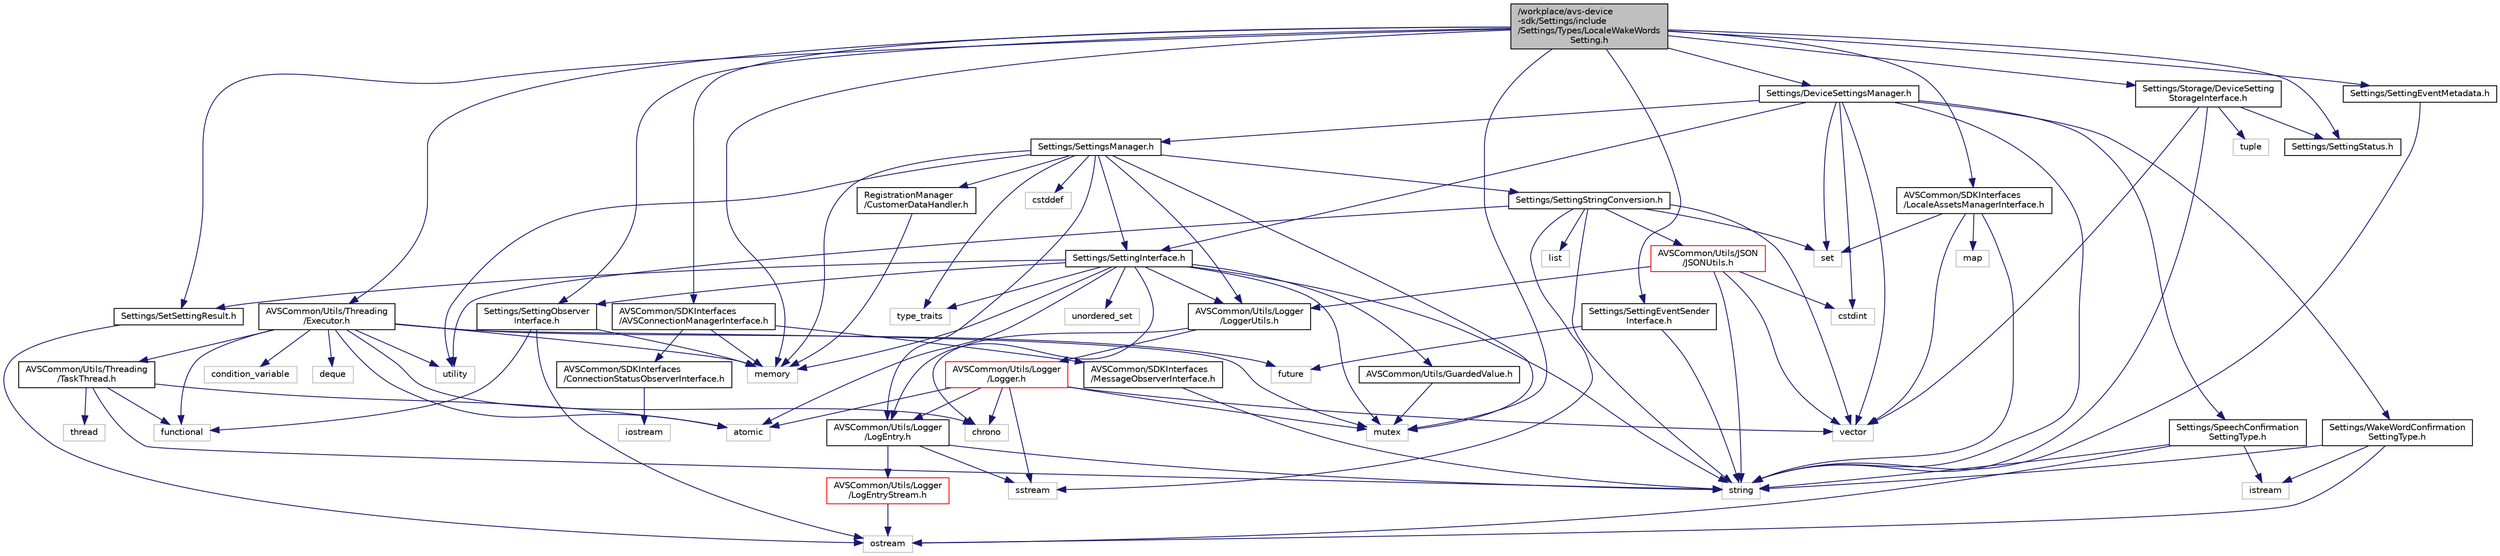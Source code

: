 digraph "/workplace/avs-device-sdk/Settings/include/Settings/Types/LocaleWakeWordsSetting.h"
{
  edge [fontname="Helvetica",fontsize="10",labelfontname="Helvetica",labelfontsize="10"];
  node [fontname="Helvetica",fontsize="10",shape=record];
  Node0 [label="/workplace/avs-device\l-sdk/Settings/include\l/Settings/Types/LocaleWakeWords\lSetting.h",height=0.2,width=0.4,color="black", fillcolor="grey75", style="filled", fontcolor="black"];
  Node0 -> Node1 [color="midnightblue",fontsize="10",style="solid",fontname="Helvetica"];
  Node1 [label="memory",height=0.2,width=0.4,color="grey75", fillcolor="white", style="filled"];
  Node0 -> Node2 [color="midnightblue",fontsize="10",style="solid",fontname="Helvetica"];
  Node2 [label="mutex",height=0.2,width=0.4,color="grey75", fillcolor="white", style="filled"];
  Node0 -> Node3 [color="midnightblue",fontsize="10",style="solid",fontname="Helvetica"];
  Node3 [label="AVSCommon/SDKInterfaces\l/AVSConnectionManagerInterface.h",height=0.2,width=0.4,color="black", fillcolor="white", style="filled",URL="$_a_v_s_connection_manager_interface_8h.html"];
  Node3 -> Node1 [color="midnightblue",fontsize="10",style="solid",fontname="Helvetica"];
  Node3 -> Node4 [color="midnightblue",fontsize="10",style="solid",fontname="Helvetica"];
  Node4 [label="AVSCommon/SDKInterfaces\l/ConnectionStatusObserverInterface.h",height=0.2,width=0.4,color="black", fillcolor="white", style="filled",URL="$_connection_status_observer_interface_8h.html"];
  Node4 -> Node5 [color="midnightblue",fontsize="10",style="solid",fontname="Helvetica"];
  Node5 [label="iostream",height=0.2,width=0.4,color="grey75", fillcolor="white", style="filled"];
  Node3 -> Node6 [color="midnightblue",fontsize="10",style="solid",fontname="Helvetica"];
  Node6 [label="AVSCommon/SDKInterfaces\l/MessageObserverInterface.h",height=0.2,width=0.4,color="black", fillcolor="white", style="filled",URL="$_message_observer_interface_8h.html"];
  Node6 -> Node7 [color="midnightblue",fontsize="10",style="solid",fontname="Helvetica"];
  Node7 [label="string",height=0.2,width=0.4,color="grey75", fillcolor="white", style="filled"];
  Node0 -> Node8 [color="midnightblue",fontsize="10",style="solid",fontname="Helvetica"];
  Node8 [label="AVSCommon/SDKInterfaces\l/LocaleAssetsManagerInterface.h",height=0.2,width=0.4,color="black", fillcolor="white", style="filled",URL="$_locale_assets_manager_interface_8h.html"];
  Node8 -> Node9 [color="midnightblue",fontsize="10",style="solid",fontname="Helvetica"];
  Node9 [label="map",height=0.2,width=0.4,color="grey75", fillcolor="white", style="filled"];
  Node8 -> Node10 [color="midnightblue",fontsize="10",style="solid",fontname="Helvetica"];
  Node10 [label="set",height=0.2,width=0.4,color="grey75", fillcolor="white", style="filled"];
  Node8 -> Node7 [color="midnightblue",fontsize="10",style="solid",fontname="Helvetica"];
  Node8 -> Node11 [color="midnightblue",fontsize="10",style="solid",fontname="Helvetica"];
  Node11 [label="vector",height=0.2,width=0.4,color="grey75", fillcolor="white", style="filled"];
  Node0 -> Node12 [color="midnightblue",fontsize="10",style="solid",fontname="Helvetica"];
  Node12 [label="AVSCommon/Utils/Threading\l/Executor.h",height=0.2,width=0.4,color="black", fillcolor="white", style="filled",URL="$_executor_8h.html"];
  Node12 -> Node13 [color="midnightblue",fontsize="10",style="solid",fontname="Helvetica"];
  Node13 [label="atomic",height=0.2,width=0.4,color="grey75", fillcolor="white", style="filled"];
  Node12 -> Node14 [color="midnightblue",fontsize="10",style="solid",fontname="Helvetica"];
  Node14 [label="condition_variable",height=0.2,width=0.4,color="grey75", fillcolor="white", style="filled"];
  Node12 -> Node15 [color="midnightblue",fontsize="10",style="solid",fontname="Helvetica"];
  Node15 [label="chrono",height=0.2,width=0.4,color="grey75", fillcolor="white", style="filled"];
  Node12 -> Node16 [color="midnightblue",fontsize="10",style="solid",fontname="Helvetica"];
  Node16 [label="deque",height=0.2,width=0.4,color="grey75", fillcolor="white", style="filled"];
  Node12 -> Node17 [color="midnightblue",fontsize="10",style="solid",fontname="Helvetica"];
  Node17 [label="functional",height=0.2,width=0.4,color="grey75", fillcolor="white", style="filled"];
  Node12 -> Node18 [color="midnightblue",fontsize="10",style="solid",fontname="Helvetica"];
  Node18 [label="future",height=0.2,width=0.4,color="grey75", fillcolor="white", style="filled"];
  Node12 -> Node1 [color="midnightblue",fontsize="10",style="solid",fontname="Helvetica"];
  Node12 -> Node2 [color="midnightblue",fontsize="10",style="solid",fontname="Helvetica"];
  Node12 -> Node19 [color="midnightblue",fontsize="10",style="solid",fontname="Helvetica"];
  Node19 [label="utility",height=0.2,width=0.4,color="grey75", fillcolor="white", style="filled"];
  Node12 -> Node20 [color="midnightblue",fontsize="10",style="solid",fontname="Helvetica"];
  Node20 [label="AVSCommon/Utils/Threading\l/TaskThread.h",height=0.2,width=0.4,color="black", fillcolor="white", style="filled",URL="$_task_thread_8h.html"];
  Node20 -> Node13 [color="midnightblue",fontsize="10",style="solid",fontname="Helvetica"];
  Node20 -> Node17 [color="midnightblue",fontsize="10",style="solid",fontname="Helvetica"];
  Node20 -> Node7 [color="midnightblue",fontsize="10",style="solid",fontname="Helvetica"];
  Node20 -> Node21 [color="midnightblue",fontsize="10",style="solid",fontname="Helvetica"];
  Node21 [label="thread",height=0.2,width=0.4,color="grey75", fillcolor="white", style="filled"];
  Node0 -> Node22 [color="midnightblue",fontsize="10",style="solid",fontname="Helvetica"];
  Node22 [label="Settings/DeviceSettingsManager.h",height=0.2,width=0.4,color="black", fillcolor="white", style="filled",URL="$_device_settings_manager_8h.html"];
  Node22 -> Node23 [color="midnightblue",fontsize="10",style="solid",fontname="Helvetica"];
  Node23 [label="cstdint",height=0.2,width=0.4,color="grey75", fillcolor="white", style="filled"];
  Node22 -> Node10 [color="midnightblue",fontsize="10",style="solid",fontname="Helvetica"];
  Node22 -> Node7 [color="midnightblue",fontsize="10",style="solid",fontname="Helvetica"];
  Node22 -> Node11 [color="midnightblue",fontsize="10",style="solid",fontname="Helvetica"];
  Node22 -> Node24 [color="midnightblue",fontsize="10",style="solid",fontname="Helvetica"];
  Node24 [label="Settings/SettingInterface.h",height=0.2,width=0.4,color="black", fillcolor="white", style="filled",URL="$_setting_interface_8h.html"];
  Node24 -> Node13 [color="midnightblue",fontsize="10",style="solid",fontname="Helvetica"];
  Node24 -> Node1 [color="midnightblue",fontsize="10",style="solid",fontname="Helvetica"];
  Node24 -> Node2 [color="midnightblue",fontsize="10",style="solid",fontname="Helvetica"];
  Node24 -> Node7 [color="midnightblue",fontsize="10",style="solid",fontname="Helvetica"];
  Node24 -> Node25 [color="midnightblue",fontsize="10",style="solid",fontname="Helvetica"];
  Node25 [label="type_traits",height=0.2,width=0.4,color="grey75", fillcolor="white", style="filled"];
  Node24 -> Node26 [color="midnightblue",fontsize="10",style="solid",fontname="Helvetica"];
  Node26 [label="unordered_set",height=0.2,width=0.4,color="grey75", fillcolor="white", style="filled"];
  Node24 -> Node27 [color="midnightblue",fontsize="10",style="solid",fontname="Helvetica"];
  Node27 [label="AVSCommon/Utils/GuardedValue.h",height=0.2,width=0.4,color="black", fillcolor="white", style="filled",URL="$_guarded_value_8h.html"];
  Node27 -> Node2 [color="midnightblue",fontsize="10",style="solid",fontname="Helvetica"];
  Node24 -> Node28 [color="midnightblue",fontsize="10",style="solid",fontname="Helvetica"];
  Node28 [label="AVSCommon/Utils/Logger\l/LogEntry.h",height=0.2,width=0.4,color="black", fillcolor="white", style="filled",URL="$_log_entry_8h.html"];
  Node28 -> Node29 [color="midnightblue",fontsize="10",style="solid",fontname="Helvetica"];
  Node29 [label="sstream",height=0.2,width=0.4,color="grey75", fillcolor="white", style="filled"];
  Node28 -> Node7 [color="midnightblue",fontsize="10",style="solid",fontname="Helvetica"];
  Node28 -> Node30 [color="midnightblue",fontsize="10",style="solid",fontname="Helvetica"];
  Node30 [label="AVSCommon/Utils/Logger\l/LogEntryStream.h",height=0.2,width=0.4,color="red", fillcolor="white", style="filled",URL="$_log_entry_stream_8h.html"];
  Node30 -> Node31 [color="midnightblue",fontsize="10",style="solid",fontname="Helvetica"];
  Node31 [label="ostream",height=0.2,width=0.4,color="grey75", fillcolor="white", style="filled"];
  Node24 -> Node34 [color="midnightblue",fontsize="10",style="solid",fontname="Helvetica"];
  Node34 [label="AVSCommon/Utils/Logger\l/LoggerUtils.h",height=0.2,width=0.4,color="black", fillcolor="white", style="filled",URL="$_logger_utils_8h.html"];
  Node34 -> Node15 [color="midnightblue",fontsize="10",style="solid",fontname="Helvetica"];
  Node34 -> Node35 [color="midnightblue",fontsize="10",style="solid",fontname="Helvetica"];
  Node35 [label="AVSCommon/Utils/Logger\l/Logger.h",height=0.2,width=0.4,color="red", fillcolor="white", style="filled",URL="$_logger_8h.html"];
  Node35 -> Node13 [color="midnightblue",fontsize="10",style="solid",fontname="Helvetica"];
  Node35 -> Node15 [color="midnightblue",fontsize="10",style="solid",fontname="Helvetica"];
  Node35 -> Node2 [color="midnightblue",fontsize="10",style="solid",fontname="Helvetica"];
  Node35 -> Node29 [color="midnightblue",fontsize="10",style="solid",fontname="Helvetica"];
  Node35 -> Node11 [color="midnightblue",fontsize="10",style="solid",fontname="Helvetica"];
  Node35 -> Node28 [color="midnightblue",fontsize="10",style="solid",fontname="Helvetica"];
  Node24 -> Node42 [color="midnightblue",fontsize="10",style="solid",fontname="Helvetica"];
  Node42 [label="Settings/SetSettingResult.h",height=0.2,width=0.4,color="black", fillcolor="white", style="filled",URL="$_set_setting_result_8h.html"];
  Node42 -> Node31 [color="midnightblue",fontsize="10",style="solid",fontname="Helvetica"];
  Node24 -> Node43 [color="midnightblue",fontsize="10",style="solid",fontname="Helvetica"];
  Node43 [label="Settings/SettingObserver\lInterface.h",height=0.2,width=0.4,color="black", fillcolor="white", style="filled",URL="$_setting_observer_interface_8h.html"];
  Node43 -> Node17 [color="midnightblue",fontsize="10",style="solid",fontname="Helvetica"];
  Node43 -> Node1 [color="midnightblue",fontsize="10",style="solid",fontname="Helvetica"];
  Node43 -> Node31 [color="midnightblue",fontsize="10",style="solid",fontname="Helvetica"];
  Node22 -> Node44 [color="midnightblue",fontsize="10",style="solid",fontname="Helvetica"];
  Node44 [label="Settings/SettingsManager.h",height=0.2,width=0.4,color="black", fillcolor="white", style="filled",URL="$_settings_manager_8h.html"];
  Node44 -> Node37 [color="midnightblue",fontsize="10",style="solid",fontname="Helvetica"];
  Node37 [label="cstddef",height=0.2,width=0.4,color="grey75", fillcolor="white", style="filled"];
  Node44 -> Node1 [color="midnightblue",fontsize="10",style="solid",fontname="Helvetica"];
  Node44 -> Node2 [color="midnightblue",fontsize="10",style="solid",fontname="Helvetica"];
  Node44 -> Node25 [color="midnightblue",fontsize="10",style="solid",fontname="Helvetica"];
  Node44 -> Node19 [color="midnightblue",fontsize="10",style="solid",fontname="Helvetica"];
  Node44 -> Node28 [color="midnightblue",fontsize="10",style="solid",fontname="Helvetica"];
  Node44 -> Node34 [color="midnightblue",fontsize="10",style="solid",fontname="Helvetica"];
  Node44 -> Node45 [color="midnightblue",fontsize="10",style="solid",fontname="Helvetica"];
  Node45 [label="RegistrationManager\l/CustomerDataHandler.h",height=0.2,width=0.4,color="black", fillcolor="white", style="filled",URL="$_customer_data_handler_8h.html"];
  Node45 -> Node1 [color="midnightblue",fontsize="10",style="solid",fontname="Helvetica"];
  Node44 -> Node24 [color="midnightblue",fontsize="10",style="solid",fontname="Helvetica"];
  Node44 -> Node46 [color="midnightblue",fontsize="10",style="solid",fontname="Helvetica"];
  Node46 [label="Settings/SettingStringConversion.h",height=0.2,width=0.4,color="black", fillcolor="white", style="filled",URL="$_setting_string_conversion_8h.html"];
  Node46 -> Node47 [color="midnightblue",fontsize="10",style="solid",fontname="Helvetica"];
  Node47 [label="list",height=0.2,width=0.4,color="grey75", fillcolor="white", style="filled"];
  Node46 -> Node10 [color="midnightblue",fontsize="10",style="solid",fontname="Helvetica"];
  Node46 -> Node29 [color="midnightblue",fontsize="10",style="solid",fontname="Helvetica"];
  Node46 -> Node7 [color="midnightblue",fontsize="10",style="solid",fontname="Helvetica"];
  Node46 -> Node19 [color="midnightblue",fontsize="10",style="solid",fontname="Helvetica"];
  Node46 -> Node11 [color="midnightblue",fontsize="10",style="solid",fontname="Helvetica"];
  Node46 -> Node48 [color="midnightblue",fontsize="10",style="solid",fontname="Helvetica"];
  Node48 [label="AVSCommon/Utils/JSON\l/JSONUtils.h",height=0.2,width=0.4,color="red", fillcolor="white", style="filled",URL="$_j_s_o_n_utils_8h.html"];
  Node48 -> Node23 [color="midnightblue",fontsize="10",style="solid",fontname="Helvetica"];
  Node48 -> Node7 [color="midnightblue",fontsize="10",style="solid",fontname="Helvetica"];
  Node48 -> Node11 [color="midnightblue",fontsize="10",style="solid",fontname="Helvetica"];
  Node48 -> Node34 [color="midnightblue",fontsize="10",style="solid",fontname="Helvetica"];
  Node22 -> Node49 [color="midnightblue",fontsize="10",style="solid",fontname="Helvetica"];
  Node49 [label="Settings/SpeechConfirmation\lSettingType.h",height=0.2,width=0.4,color="black", fillcolor="white", style="filled",URL="$_speech_confirmation_setting_type_8h.html"];
  Node49 -> Node50 [color="midnightblue",fontsize="10",style="solid",fontname="Helvetica"];
  Node50 [label="istream",height=0.2,width=0.4,color="grey75", fillcolor="white", style="filled"];
  Node49 -> Node31 [color="midnightblue",fontsize="10",style="solid",fontname="Helvetica"];
  Node49 -> Node7 [color="midnightblue",fontsize="10",style="solid",fontname="Helvetica"];
  Node22 -> Node51 [color="midnightblue",fontsize="10",style="solid",fontname="Helvetica"];
  Node51 [label="Settings/WakeWordConfirmation\lSettingType.h",height=0.2,width=0.4,color="black", fillcolor="white", style="filled",URL="$_wake_word_confirmation_setting_type_8h.html"];
  Node51 -> Node7 [color="midnightblue",fontsize="10",style="solid",fontname="Helvetica"];
  Node51 -> Node31 [color="midnightblue",fontsize="10",style="solid",fontname="Helvetica"];
  Node51 -> Node50 [color="midnightblue",fontsize="10",style="solid",fontname="Helvetica"];
  Node0 -> Node42 [color="midnightblue",fontsize="10",style="solid",fontname="Helvetica"];
  Node0 -> Node52 [color="midnightblue",fontsize="10",style="solid",fontname="Helvetica"];
  Node52 [label="Settings/SettingEventMetadata.h",height=0.2,width=0.4,color="black", fillcolor="white", style="filled",URL="$_setting_event_metadata_8h.html"];
  Node52 -> Node7 [color="midnightblue",fontsize="10",style="solid",fontname="Helvetica"];
  Node0 -> Node53 [color="midnightblue",fontsize="10",style="solid",fontname="Helvetica"];
  Node53 [label="Settings/SettingEventSender\lInterface.h",height=0.2,width=0.4,color="black", fillcolor="white", style="filled",URL="$_setting_event_sender_interface_8h.html"];
  Node53 -> Node18 [color="midnightblue",fontsize="10",style="solid",fontname="Helvetica"];
  Node53 -> Node7 [color="midnightblue",fontsize="10",style="solid",fontname="Helvetica"];
  Node0 -> Node43 [color="midnightblue",fontsize="10",style="solid",fontname="Helvetica"];
  Node0 -> Node54 [color="midnightblue",fontsize="10",style="solid",fontname="Helvetica"];
  Node54 [label="Settings/SettingStatus.h",height=0.2,width=0.4,color="black", fillcolor="white", style="filled",URL="$_setting_status_8h.html"];
  Node0 -> Node55 [color="midnightblue",fontsize="10",style="solid",fontname="Helvetica"];
  Node55 [label="Settings/Storage/DeviceSetting\lStorageInterface.h",height=0.2,width=0.4,color="black", fillcolor="white", style="filled",URL="$_device_setting_storage_interface_8h.html"];
  Node55 -> Node7 [color="midnightblue",fontsize="10",style="solid",fontname="Helvetica"];
  Node55 -> Node56 [color="midnightblue",fontsize="10",style="solid",fontname="Helvetica"];
  Node56 [label="tuple",height=0.2,width=0.4,color="grey75", fillcolor="white", style="filled"];
  Node55 -> Node11 [color="midnightblue",fontsize="10",style="solid",fontname="Helvetica"];
  Node55 -> Node54 [color="midnightblue",fontsize="10",style="solid",fontname="Helvetica"];
}

